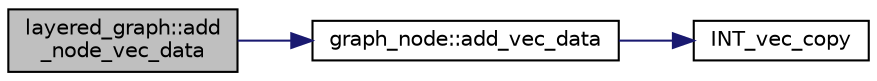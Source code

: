 digraph "layered_graph::add_node_vec_data"
{
  edge [fontname="Helvetica",fontsize="10",labelfontname="Helvetica",labelfontsize="10"];
  node [fontname="Helvetica",fontsize="10",shape=record];
  rankdir="LR";
  Node173 [label="layered_graph::add\l_node_vec_data",height=0.2,width=0.4,color="black", fillcolor="grey75", style="filled", fontcolor="black"];
  Node173 -> Node174 [color="midnightblue",fontsize="10",style="solid",fontname="Helvetica"];
  Node174 [label="graph_node::add_vec_data",height=0.2,width=0.4,color="black", fillcolor="white", style="filled",URL="$d6/d21/classgraph__node.html#a782ccbf13765e1c11d28da219f668d32"];
  Node174 -> Node175 [color="midnightblue",fontsize="10",style="solid",fontname="Helvetica"];
  Node175 [label="INT_vec_copy",height=0.2,width=0.4,color="black", fillcolor="white", style="filled",URL="$df/dbf/sajeeb_8_c.html#ac2d875e27e009af6ec04d17254d11075"];
}
